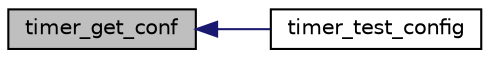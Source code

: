 digraph "timer_get_conf"
{
  edge [fontname="Helvetica",fontsize="10",labelfontname="Helvetica",labelfontsize="10"];
  node [fontname="Helvetica",fontsize="10",shape=record];
  rankdir="LR";
  Node4 [label="timer_get_conf",height=0.2,width=0.4,color="black", fillcolor="grey75", style="filled", fontcolor="black"];
  Node4 -> Node5 [dir="back",color="midnightblue",fontsize="10",style="solid",fontname="Helvetica"];
  Node5 [label="timer_test_config",height=0.2,width=0.4,color="black", fillcolor="white", style="filled",URL="$group__timer.html#ga363e72d1c055d859746cb3305a68af6d",tooltip="Tests display of timer config. "];
}
